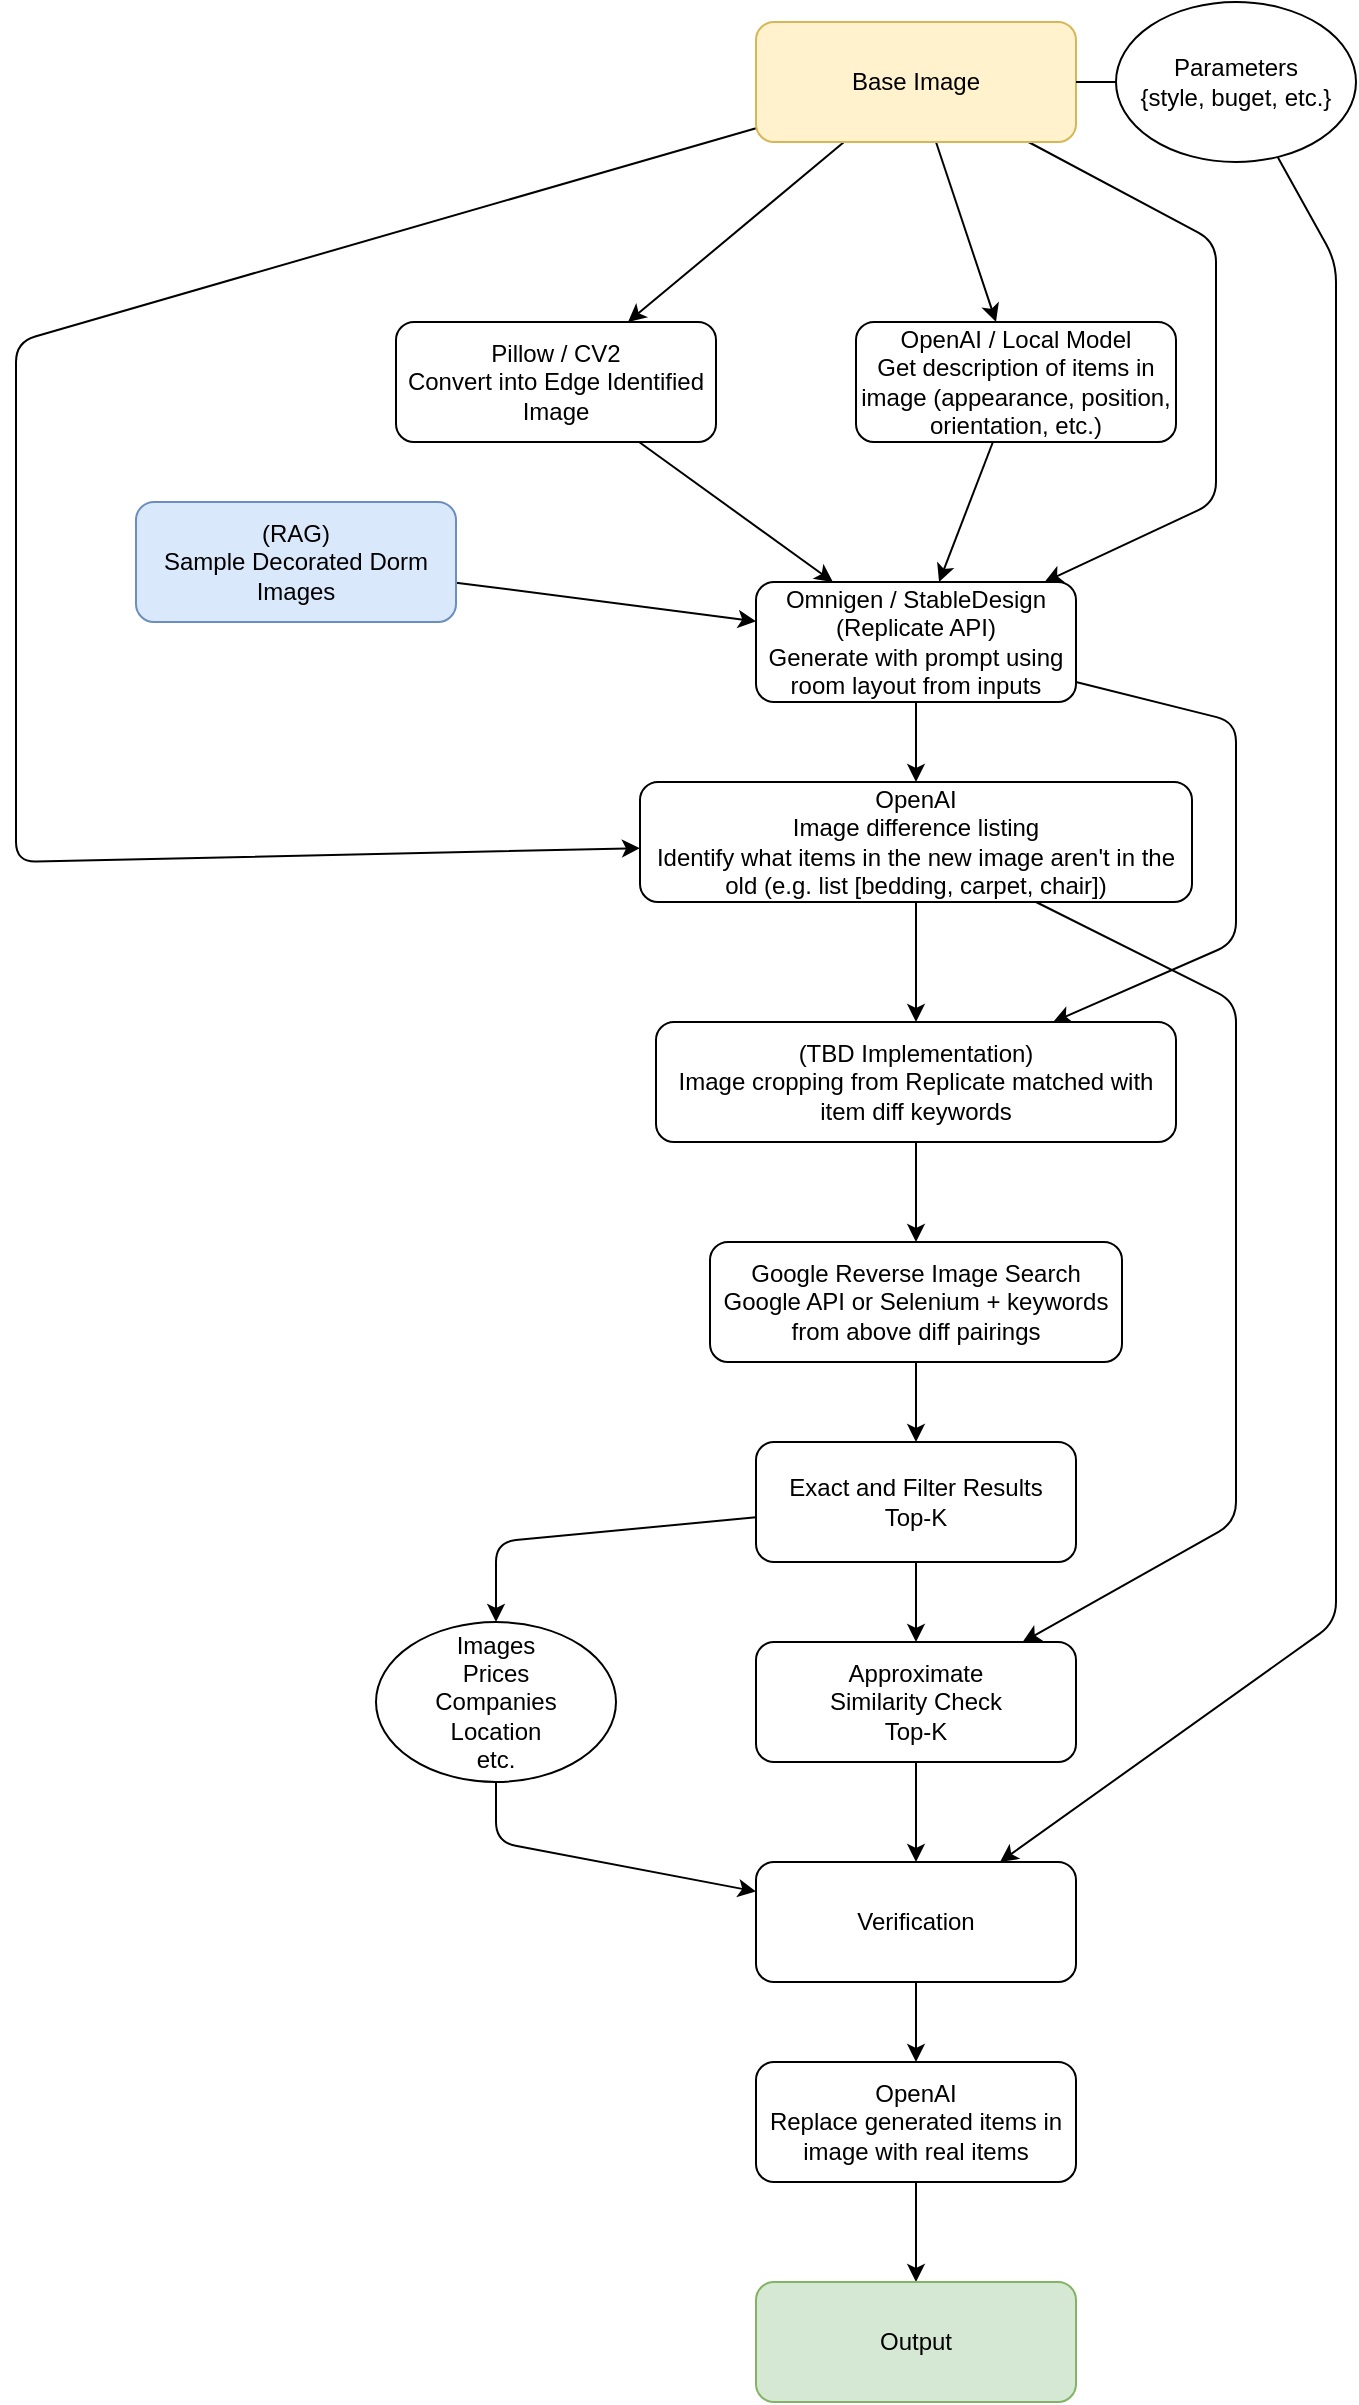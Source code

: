 <mxfile>
    <diagram id="mi7N9GJhdiMdUrGBSjW2" name="Page-1">
        <mxGraphModel dx="2164" dy="1183" grid="1" gridSize="10" guides="1" tooltips="1" connect="1" arrows="1" fold="1" page="1" pageScale="1" pageWidth="827" pageHeight="1169" math="0" shadow="0">
            <root>
                <mxCell id="0"/>
                <mxCell id="1" parent="0"/>
                <mxCell id="34" style="edgeStyle=none;html=1;" parent="1" source="2" target="33" edge="1">
                    <mxGeometry relative="1" as="geometry"/>
                </mxCell>
                <mxCell id="36" style="edgeStyle=none;html=1;" parent="1" source="2" target="35" edge="1">
                    <mxGeometry relative="1" as="geometry"/>
                </mxCell>
                <mxCell id="40" style="edgeStyle=none;html=1;" parent="1" source="2" target="37" edge="1">
                    <mxGeometry relative="1" as="geometry">
                        <Array as="points">
                            <mxPoint x="340" y="240"/>
                            <mxPoint x="340" y="370"/>
                        </Array>
                    </mxGeometry>
                </mxCell>
                <mxCell id="51" style="edgeStyle=none;html=1;" parent="1" source="2" target="48" edge="1">
                    <mxGeometry relative="1" as="geometry">
                        <Array as="points">
                            <mxPoint x="-260" y="290"/>
                            <mxPoint x="-260" y="550"/>
                        </Array>
                    </mxGeometry>
                </mxCell>
                <mxCell id="2" value="Base Image" style="rounded=1;whiteSpace=wrap;html=1;fillColor=#fff2cc;strokeColor=#d6b656;" parent="1" vertex="1">
                    <mxGeometry x="110" y="130" width="160" height="60" as="geometry"/>
                </mxCell>
                <mxCell id="15" style="edgeStyle=none;html=1;" parent="1" source="12" target="14" edge="1">
                    <mxGeometry relative="1" as="geometry"/>
                </mxCell>
                <mxCell id="12" value="Google Reverse Image Search&lt;div&gt;Google API or Selenium + keywords from above diff pairings&lt;/div&gt;" style="rounded=1;whiteSpace=wrap;html=1;" parent="1" vertex="1">
                    <mxGeometry x="87" y="740" width="206" height="60" as="geometry"/>
                </mxCell>
                <mxCell id="17" style="edgeStyle=none;html=1;entryX=0.5;entryY=0;entryDx=0;entryDy=0;" parent="1" source="14" target="16" edge="1">
                    <mxGeometry relative="1" as="geometry">
                        <Array as="points">
                            <mxPoint x="-20" y="890"/>
                        </Array>
                    </mxGeometry>
                </mxCell>
                <mxCell id="44" style="edgeStyle=none;html=1;" parent="1" source="14" target="18" edge="1">
                    <mxGeometry relative="1" as="geometry"/>
                </mxCell>
                <mxCell id="14" value="Exact and Filter Results&lt;div&gt;&lt;span style=&quot;background-color: transparent;&quot;&gt;Top-K&lt;/span&gt;&lt;br&gt;&lt;/div&gt;" style="rounded=1;whiteSpace=wrap;html=1;" parent="1" vertex="1">
                    <mxGeometry x="110" y="840" width="160" height="60" as="geometry"/>
                </mxCell>
                <mxCell id="47" style="edgeStyle=none;html=1;" parent="1" source="16" target="21" edge="1">
                    <mxGeometry relative="1" as="geometry">
                        <Array as="points">
                            <mxPoint x="-20" y="1040"/>
                        </Array>
                    </mxGeometry>
                </mxCell>
                <mxCell id="16" value="Images&lt;div&gt;Prices&lt;/div&gt;&lt;div&gt;Companies&lt;/div&gt;&lt;div&gt;Location&lt;/div&gt;&lt;div&gt;etc.&lt;/div&gt;" style="ellipse;whiteSpace=wrap;html=1;" parent="1" vertex="1">
                    <mxGeometry x="-80" y="930.0" width="120" height="80" as="geometry"/>
                </mxCell>
                <mxCell id="46" style="edgeStyle=none;html=1;" parent="1" source="18" target="21" edge="1">
                    <mxGeometry relative="1" as="geometry"/>
                </mxCell>
                <mxCell id="18" value="&lt;div&gt;Approximate&lt;/div&gt;&lt;div&gt;Similarity Check&lt;br&gt;Top-K&lt;/div&gt;" style="rounded=1;whiteSpace=wrap;html=1;" parent="1" vertex="1">
                    <mxGeometry x="110" y="940.0" width="160" height="60" as="geometry"/>
                </mxCell>
                <mxCell id="45" style="edgeStyle=none;html=1;" parent="1" source="21" target="27" edge="1">
                    <mxGeometry relative="1" as="geometry"/>
                </mxCell>
                <mxCell id="21" value="&lt;div&gt;Verification&lt;/div&gt;" style="rounded=1;whiteSpace=wrap;html=1;" parent="1" vertex="1">
                    <mxGeometry x="110" y="1050" width="160" height="60" as="geometry"/>
                </mxCell>
                <mxCell id="24" style="edgeStyle=none;html=1;endArrow=none;endFill=0;" parent="1" source="23" target="2" edge="1">
                    <mxGeometry relative="1" as="geometry"/>
                </mxCell>
                <mxCell id="26" style="edgeStyle=none;html=1;" parent="1" source="23" target="21" edge="1">
                    <mxGeometry relative="1" as="geometry">
                        <Array as="points">
                            <mxPoint x="400" y="250"/>
                            <mxPoint x="400" y="930"/>
                        </Array>
                    </mxGeometry>
                </mxCell>
                <mxCell id="23" value="Parameters&lt;div&gt;{style, buget, etc.}&lt;/div&gt;" style="ellipse;whiteSpace=wrap;html=1;" parent="1" vertex="1">
                    <mxGeometry x="290" y="120" width="120" height="80" as="geometry"/>
                </mxCell>
                <mxCell id="31" style="edgeStyle=none;html=1;" parent="1" source="27" target="30" edge="1">
                    <mxGeometry relative="1" as="geometry"/>
                </mxCell>
                <mxCell id="27" value="OpenAI&lt;div&gt;Replace generated items in image with real items&lt;/div&gt;" style="rounded=1;whiteSpace=wrap;html=1;" parent="1" vertex="1">
                    <mxGeometry x="110" y="1150" width="160" height="60" as="geometry"/>
                </mxCell>
                <mxCell id="30" value="Output" style="rounded=1;whiteSpace=wrap;html=1;fillColor=#d5e8d4;strokeColor=#82b366;" parent="1" vertex="1">
                    <mxGeometry x="110" y="1260" width="160" height="60" as="geometry"/>
                </mxCell>
                <mxCell id="39" style="edgeStyle=none;html=1;" parent="1" source="33" target="37" edge="1">
                    <mxGeometry relative="1" as="geometry"/>
                </mxCell>
                <mxCell id="33" value="&lt;span style=&quot;color: rgb(0, 0, 0);&quot;&gt;Pillow / CV2&lt;/span&gt;&lt;div style=&quot;scrollbar-color: light-dark(#e2e2e2, #4b4b4b)&lt;br/&gt;&#x9;&#x9;&#x9;&#x9;&#x9;light-dark(#fbfbfb, var(--dark-panel-color));&quot;&gt;Convert into Edge Identified Image&lt;/div&gt;&lt;div&gt;&lt;/div&gt;" style="rounded=1;whiteSpace=wrap;html=1;" parent="1" vertex="1">
                    <mxGeometry x="-70" y="280.0" width="160" height="60" as="geometry"/>
                </mxCell>
                <mxCell id="38" style="edgeStyle=none;html=1;" parent="1" source="35" target="37" edge="1">
                    <mxGeometry relative="1" as="geometry"/>
                </mxCell>
                <mxCell id="35" value="OpenAI / Local Model&lt;div&gt;Get description of items in image (appearance, position, orientation, etc.)&lt;/div&gt;" style="rounded=1;whiteSpace=wrap;html=1;" parent="1" vertex="1">
                    <mxGeometry x="160" y="280.0" width="160" height="60" as="geometry"/>
                </mxCell>
                <mxCell id="50" style="edgeStyle=none;html=1;" parent="1" source="37" target="48" edge="1">
                    <mxGeometry relative="1" as="geometry"/>
                </mxCell>
                <mxCell id="53" style="edgeStyle=none;html=1;" parent="1" source="37" target="52" edge="1">
                    <mxGeometry relative="1" as="geometry">
                        <Array as="points">
                            <mxPoint x="350" y="480"/>
                            <mxPoint x="350" y="590"/>
                        </Array>
                    </mxGeometry>
                </mxCell>
                <mxCell id="37" value="Omnigen / StableDesign (Replicate API)&lt;div&gt;Generate with prompt using room layout from inputs&lt;/div&gt;" style="rounded=1;whiteSpace=wrap;html=1;" parent="1" vertex="1">
                    <mxGeometry x="110" y="410.0" width="160" height="60" as="geometry"/>
                </mxCell>
                <mxCell id="43" style="edgeStyle=none;html=1;" parent="1" source="42" target="37" edge="1">
                    <mxGeometry relative="1" as="geometry"/>
                </mxCell>
                <mxCell id="42" value="&lt;div&gt;(RAG)&lt;/div&gt;Sample Decorated Dorm Images" style="rounded=1;whiteSpace=wrap;html=1;fillColor=#dae8fc;strokeColor=#6c8ebf;" parent="1" vertex="1">
                    <mxGeometry x="-200" y="370.0" width="160" height="60" as="geometry"/>
                </mxCell>
                <mxCell id="54" style="edgeStyle=none;html=1;" parent="1" source="48" target="52" edge="1">
                    <mxGeometry relative="1" as="geometry"/>
                </mxCell>
                <mxCell id="58" style="edgeStyle=none;html=1;" parent="1" source="48" target="18" edge="1">
                    <mxGeometry relative="1" as="geometry">
                        <Array as="points">
                            <mxPoint x="350" y="620"/>
                            <mxPoint x="350" y="880"/>
                        </Array>
                    </mxGeometry>
                </mxCell>
                <mxCell id="48" value="OpenAI&lt;div&gt;Image difference listing&lt;/div&gt;&lt;div&gt;Identify what items in the new image aren&#39;t in the old (e.g. list [bedding, carpet, chair])&lt;/div&gt;" style="rounded=1;whiteSpace=wrap;html=1;" parent="1" vertex="1">
                    <mxGeometry x="52" y="510" width="276" height="60" as="geometry"/>
                </mxCell>
                <mxCell id="56" style="edgeStyle=none;html=1;" parent="1" source="52" target="12" edge="1">
                    <mxGeometry relative="1" as="geometry"/>
                </mxCell>
                <mxCell id="52" value="(TBD Implementation)&lt;div&gt;&lt;/div&gt;&lt;div&gt;Image cropping from Replicate matched with item diff keywords&lt;/div&gt;" style="rounded=1;whiteSpace=wrap;html=1;" parent="1" vertex="1">
                    <mxGeometry x="60" y="630" width="260" height="60" as="geometry"/>
                </mxCell>
            </root>
        </mxGraphModel>
    </diagram>
</mxfile>